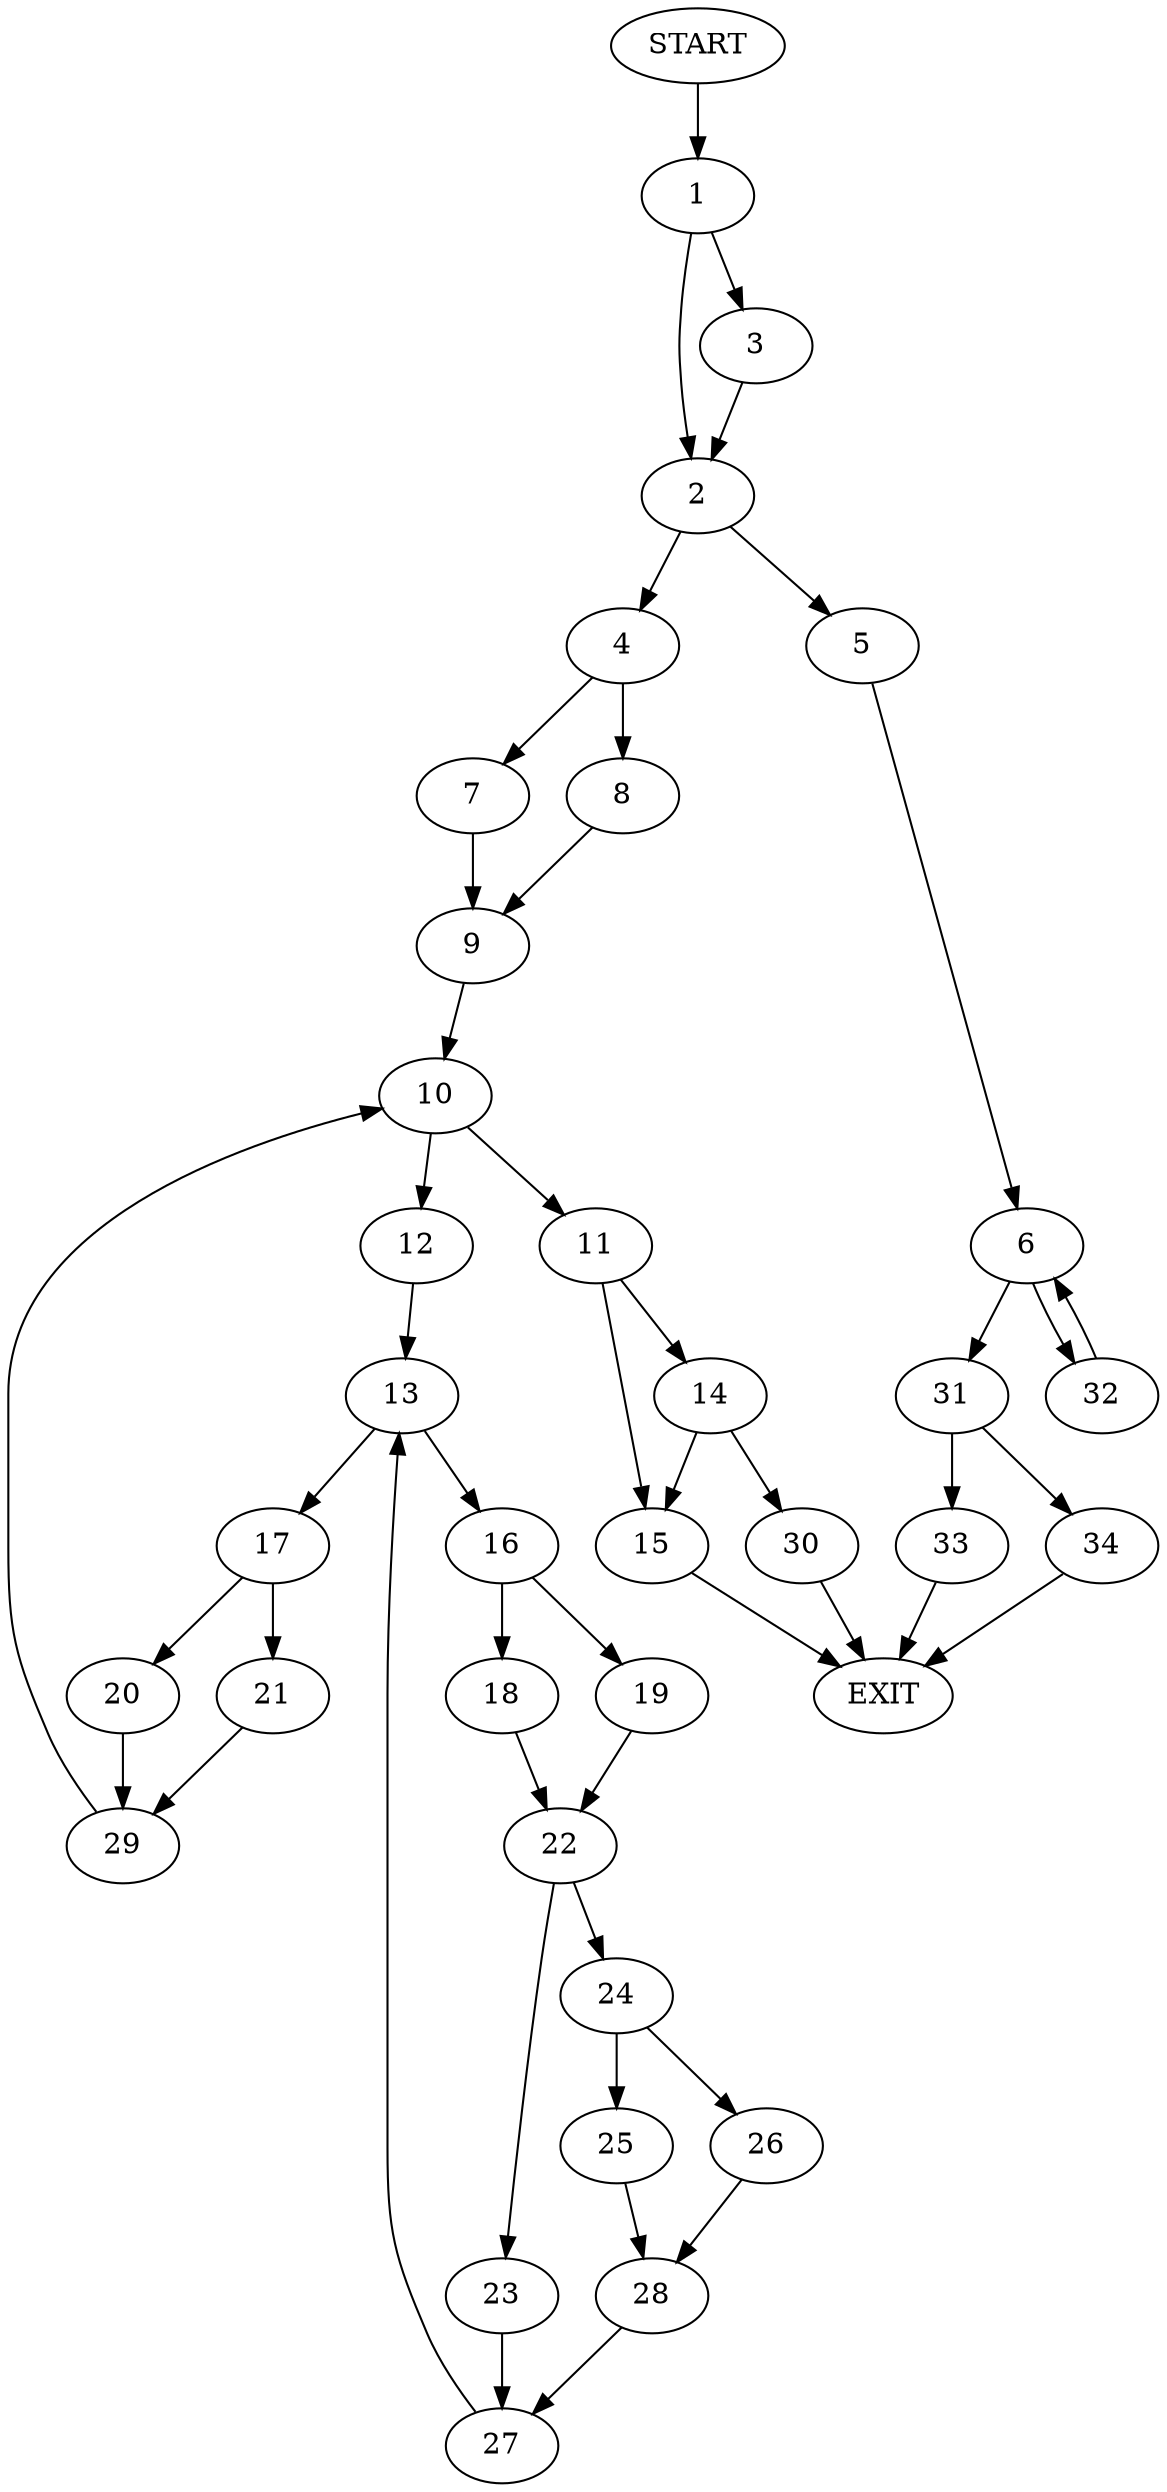 digraph {
0 [label="START"]
35 [label="EXIT"]
0 -> 1
1 -> 2
1 -> 3
2 -> 4
2 -> 5
3 -> 2
5 -> 6
4 -> 7
4 -> 8
8 -> 9
7 -> 9
9 -> 10
10 -> 11
10 -> 12
12 -> 13
11 -> 14
11 -> 15
13 -> 16
13 -> 17
16 -> 18
16 -> 19
17 -> 20
17 -> 21
19 -> 22
18 -> 22
22 -> 23
22 -> 24
24 -> 25
24 -> 26
23 -> 27
27 -> 13
25 -> 28
26 -> 28
28 -> 27
21 -> 29
20 -> 29
29 -> 10
15 -> 35
14 -> 30
14 -> 15
30 -> 35
6 -> 31
6 -> 32
31 -> 33
31 -> 34
32 -> 6
33 -> 35
34 -> 35
}
